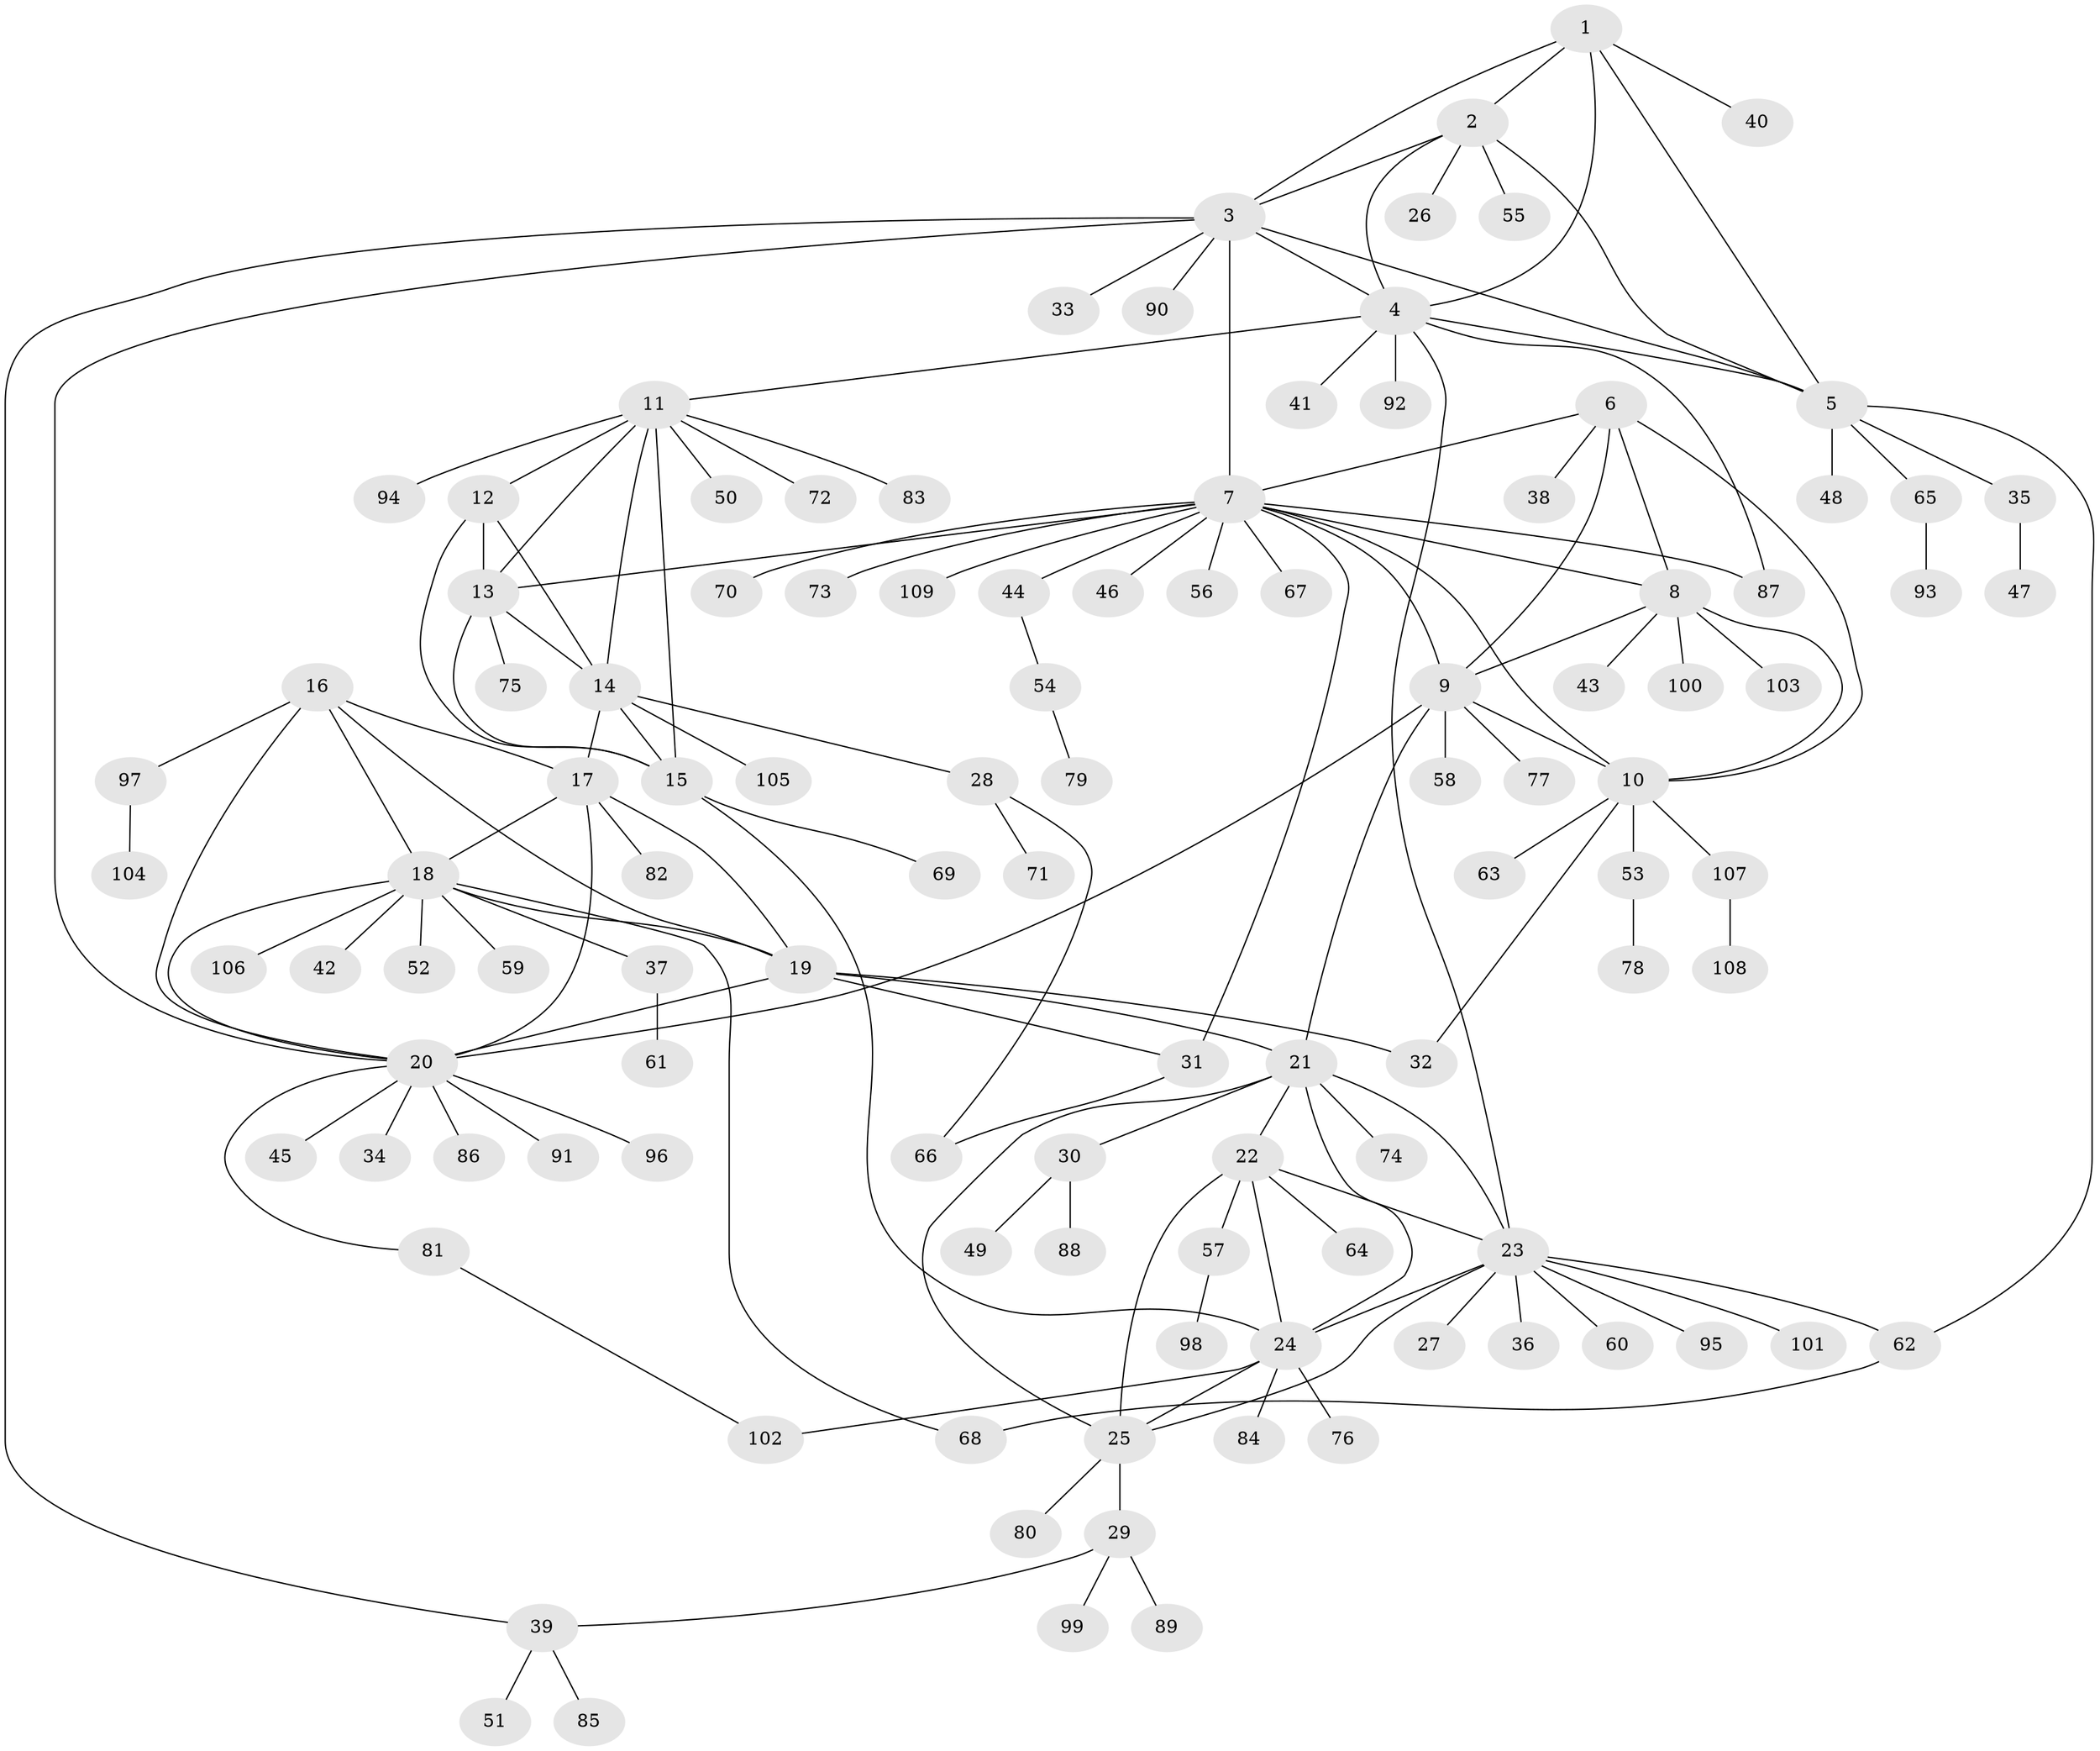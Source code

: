 // coarse degree distribution, {1: 0.47058823529411764, 4: 0.14705882352941177, 11: 0.058823529411764705, 6: 0.11764705882352941, 3: 0.058823529411764705, 7: 0.058823529411764705, 2: 0.029411764705882353, 5: 0.058823529411764705}
// Generated by graph-tools (version 1.1) at 2025/37/03/04/25 23:37:41]
// undirected, 109 vertices, 152 edges
graph export_dot {
  node [color=gray90,style=filled];
  1;
  2;
  3;
  4;
  5;
  6;
  7;
  8;
  9;
  10;
  11;
  12;
  13;
  14;
  15;
  16;
  17;
  18;
  19;
  20;
  21;
  22;
  23;
  24;
  25;
  26;
  27;
  28;
  29;
  30;
  31;
  32;
  33;
  34;
  35;
  36;
  37;
  38;
  39;
  40;
  41;
  42;
  43;
  44;
  45;
  46;
  47;
  48;
  49;
  50;
  51;
  52;
  53;
  54;
  55;
  56;
  57;
  58;
  59;
  60;
  61;
  62;
  63;
  64;
  65;
  66;
  67;
  68;
  69;
  70;
  71;
  72;
  73;
  74;
  75;
  76;
  77;
  78;
  79;
  80;
  81;
  82;
  83;
  84;
  85;
  86;
  87;
  88;
  89;
  90;
  91;
  92;
  93;
  94;
  95;
  96;
  97;
  98;
  99;
  100;
  101;
  102;
  103;
  104;
  105;
  106;
  107;
  108;
  109;
  1 -- 2;
  1 -- 3;
  1 -- 4;
  1 -- 5;
  1 -- 40;
  2 -- 3;
  2 -- 4;
  2 -- 5;
  2 -- 26;
  2 -- 55;
  3 -- 4;
  3 -- 5;
  3 -- 7;
  3 -- 20;
  3 -- 33;
  3 -- 39;
  3 -- 90;
  4 -- 5;
  4 -- 11;
  4 -- 23;
  4 -- 41;
  4 -- 87;
  4 -- 92;
  5 -- 35;
  5 -- 48;
  5 -- 62;
  5 -- 65;
  6 -- 7;
  6 -- 8;
  6 -- 9;
  6 -- 10;
  6 -- 38;
  7 -- 8;
  7 -- 9;
  7 -- 10;
  7 -- 13;
  7 -- 31;
  7 -- 44;
  7 -- 46;
  7 -- 56;
  7 -- 67;
  7 -- 70;
  7 -- 73;
  7 -- 87;
  7 -- 109;
  8 -- 9;
  8 -- 10;
  8 -- 43;
  8 -- 100;
  8 -- 103;
  9 -- 10;
  9 -- 20;
  9 -- 21;
  9 -- 58;
  9 -- 77;
  10 -- 32;
  10 -- 53;
  10 -- 63;
  10 -- 107;
  11 -- 12;
  11 -- 13;
  11 -- 14;
  11 -- 15;
  11 -- 50;
  11 -- 72;
  11 -- 83;
  11 -- 94;
  12 -- 13;
  12 -- 14;
  12 -- 15;
  13 -- 14;
  13 -- 15;
  13 -- 75;
  14 -- 15;
  14 -- 17;
  14 -- 28;
  14 -- 105;
  15 -- 24;
  15 -- 69;
  16 -- 17;
  16 -- 18;
  16 -- 19;
  16 -- 20;
  16 -- 97;
  17 -- 18;
  17 -- 19;
  17 -- 20;
  17 -- 82;
  18 -- 19;
  18 -- 20;
  18 -- 37;
  18 -- 42;
  18 -- 52;
  18 -- 59;
  18 -- 68;
  18 -- 106;
  19 -- 20;
  19 -- 21;
  19 -- 31;
  19 -- 32;
  20 -- 34;
  20 -- 45;
  20 -- 81;
  20 -- 86;
  20 -- 91;
  20 -- 96;
  21 -- 22;
  21 -- 23;
  21 -- 24;
  21 -- 25;
  21 -- 30;
  21 -- 74;
  22 -- 23;
  22 -- 24;
  22 -- 25;
  22 -- 57;
  22 -- 64;
  23 -- 24;
  23 -- 25;
  23 -- 27;
  23 -- 36;
  23 -- 60;
  23 -- 62;
  23 -- 95;
  23 -- 101;
  24 -- 25;
  24 -- 76;
  24 -- 84;
  24 -- 102;
  25 -- 29;
  25 -- 80;
  28 -- 66;
  28 -- 71;
  29 -- 39;
  29 -- 89;
  29 -- 99;
  30 -- 49;
  30 -- 88;
  31 -- 66;
  35 -- 47;
  37 -- 61;
  39 -- 51;
  39 -- 85;
  44 -- 54;
  53 -- 78;
  54 -- 79;
  57 -- 98;
  62 -- 68;
  65 -- 93;
  81 -- 102;
  97 -- 104;
  107 -- 108;
}
